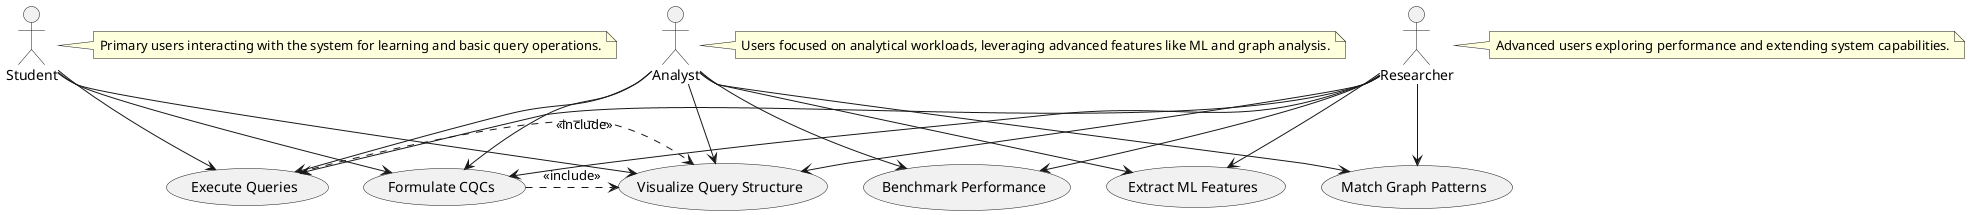 @startuml
actor Student
actor Analyst
actor Researcher

Student --> (Formulate CQCs)
Student --> (Visualize Query Structure)
Student --> (Execute Queries)

Analyst --> (Formulate CQCs)
Analyst --> (Visualize Query Structure)
Analyst --> (Execute Queries)
Analyst --> (Extract ML Features)
Analyst --> (Match Graph Patterns)
Analyst --> (Benchmark Performance)

Researcher --> (Formulate CQCs)
Researcher --> (Visualize Query Structure)
Researcher --> (Execute Queries)
Researcher --> (Extract ML Features)
Researcher --> (Match Graph Patterns)
Researcher --> (Benchmark Performance)

note right of Student
  Primary users interacting with the system for learning and basic query operations.
end note

note right of Analyst
  Users focused on analytical workloads, leveraging advanced features like ML and graph analysis.
end note

note right of Researcher
  Advanced users exploring performance and extending system capabilities.
end note

(Formulate CQCs) .> (Visualize Query Structure) : <<include>>
(Execute Queries) .> (Visualize Query Structure) : <<include>>

@enduml
